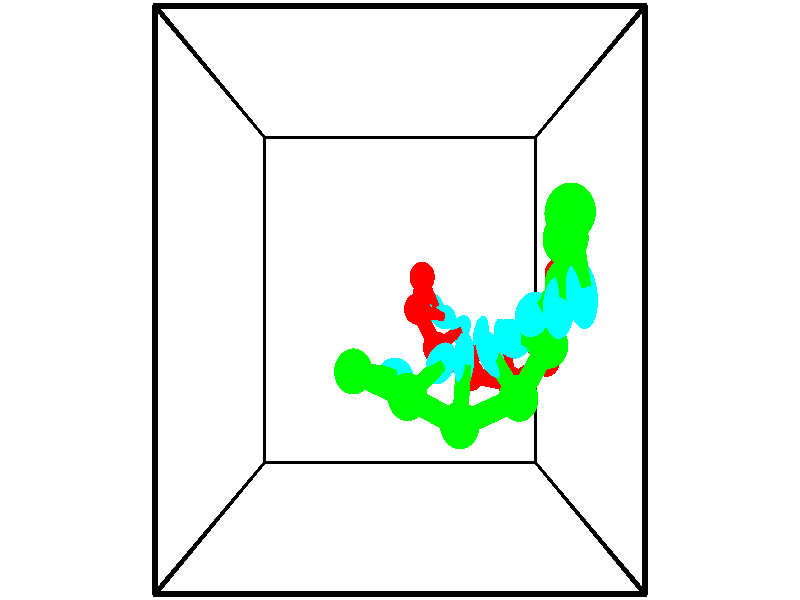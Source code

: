 // switches for output
#declare DRAW_BASES = 1; // possible values are 0, 1; only relevant for DNA ribbons
#declare DRAW_BASES_TYPE = 3; // possible values are 1, 2, 3; only relevant for DNA ribbons
#declare DRAW_FOG = 0; // set to 1 to enable fog

#include "colors.inc"

#include "transforms.inc"
background { rgb <1, 1, 1>}

#default {
   normal{
       ripples 0.25
       frequency 0.20
       turbulence 0.2
       lambda 5
   }
	finish {
		phong 0.1
		phong_size 40.
	}
}

// original window dimensions: 1024x640


// camera settings

camera {
	sky <-0, 1, 0>
	up <-0, 1, 0>
	right 1.6 * <1, 0, 0>
	location <2.5, 2.5, 11.1562>
	look_at <2.5, 2.5, 2.5>
	direction <0, 0, -8.6562>
	angle 67.0682
}


# declare cpy_camera_pos = <2.5, 2.5, 11.1562>;
# if (DRAW_FOG = 1)
fog {
	fog_type 2
	up vnormalize(cpy_camera_pos)
	color rgbt<1,1,1,0.3>
	distance 1e-5
	fog_alt 3e-3
	fog_offset 4
}
# end


// LIGHTS

# declare lum = 6;
global_settings {
	ambient_light rgb lum * <0.05, 0.05, 0.05>
	max_trace_level 15
}# declare cpy_direct_light_amount = 0.25;
light_source
{	1000 * <-1, -1, 1>,
	rgb lum * cpy_direct_light_amount
	parallel
}

light_source
{	1000 * <1, 1, -1>,
	rgb lum * cpy_direct_light_amount
	parallel
}

// strand 0

// nucleotide -1

// particle -1
sphere {
	<5.257275, 2.868148, 0.714559> 0.250000
	pigment { color rgbt <1,0,0,0> }
	no_shadow
}
cylinder {
	<5.217285, 2.516068, 0.900139>,  <5.193292, 2.304819, 1.011487>, 0.100000
	pigment { color rgbt <1,0,0,0> }
	no_shadow
}
cylinder {
	<5.217285, 2.516068, 0.900139>,  <5.257275, 2.868148, 0.714559>, 0.100000
	pigment { color rgbt <1,0,0,0> }
	no_shadow
}

// particle -1
sphere {
	<5.217285, 2.516068, 0.900139> 0.100000
	pigment { color rgbt <1,0,0,0> }
	no_shadow
}
sphere {
	0, 1
	scale<0.080000,0.200000,0.300000>
	matrix <-0.770240, -0.226716, -0.596096,
		0.629870, -0.416947, -0.655301,
		-0.099973, -0.880202, 0.463950,
		5.187293, 2.252007, 1.039324>
	pigment { color rgbt <0,1,1,0> }
	no_shadow
}
cylinder {
	<5.320574, 2.369722, 0.207440>,  <5.257275, 2.868148, 0.714559>, 0.130000
	pigment { color rgbt <1,0,0,0> }
	no_shadow
}

// nucleotide -1

// particle -1
sphere {
	<5.320574, 2.369722, 0.207440> 0.250000
	pigment { color rgbt <1,0,0,0> }
	no_shadow
}
cylinder {
	<5.093657, 2.203157, 0.491632>,  <4.957506, 2.103219, 0.662146>, 0.100000
	pigment { color rgbt <1,0,0,0> }
	no_shadow
}
cylinder {
	<5.093657, 2.203157, 0.491632>,  <5.320574, 2.369722, 0.207440>, 0.100000
	pigment { color rgbt <1,0,0,0> }
	no_shadow
}

// particle -1
sphere {
	<5.093657, 2.203157, 0.491632> 0.100000
	pigment { color rgbt <1,0,0,0> }
	no_shadow
}
sphere {
	0, 1
	scale<0.080000,0.200000,0.300000>
	matrix <-0.680709, -0.248445, -0.689137,
		0.463480, -0.874572, -0.142515,
		-0.567293, -0.416413, 0.710478,
		4.923469, 2.078234, 0.704775>
	pigment { color rgbt <0,1,1,0> }
	no_shadow
}
cylinder {
	<5.166628, 1.581726, 0.123744>,  <5.320574, 2.369722, 0.207440>, 0.130000
	pigment { color rgbt <1,0,0,0> }
	no_shadow
}

// nucleotide -1

// particle -1
sphere {
	<5.166628, 1.581726, 0.123744> 0.250000
	pigment { color rgbt <1,0,0,0> }
	no_shadow
}
cylinder {
	<4.871660, 1.790762, 0.294910>,  <4.694680, 1.916183, 0.397611>, 0.100000
	pigment { color rgbt <1,0,0,0> }
	no_shadow
}
cylinder {
	<4.871660, 1.790762, 0.294910>,  <5.166628, 1.581726, 0.123744>, 0.100000
	pigment { color rgbt <1,0,0,0> }
	no_shadow
}

// particle -1
sphere {
	<4.871660, 1.790762, 0.294910> 0.100000
	pigment { color rgbt <1,0,0,0> }
	no_shadow
}
sphere {
	0, 1
	scale<0.080000,0.200000,0.300000>
	matrix <-0.607282, -0.235643, -0.758736,
		-0.295678, -0.819369, 0.491130,
		-0.737416, 0.522596, 0.427914,
		4.650434, 1.947539, 0.423286>
	pigment { color rgbt <0,1,1,0> }
	no_shadow
}
cylinder {
	<4.523912, 1.243013, 0.204236>,  <5.166628, 1.581726, 0.123744>, 0.130000
	pigment { color rgbt <1,0,0,0> }
	no_shadow
}

// nucleotide -1

// particle -1
sphere {
	<4.523912, 1.243013, 0.204236> 0.250000
	pigment { color rgbt <1,0,0,0> }
	no_shadow
}
cylinder {
	<4.441900, 1.631998, 0.159911>,  <4.392693, 1.865389, 0.133316>, 0.100000
	pigment { color rgbt <1,0,0,0> }
	no_shadow
}
cylinder {
	<4.441900, 1.631998, 0.159911>,  <4.523912, 1.243013, 0.204236>, 0.100000
	pigment { color rgbt <1,0,0,0> }
	no_shadow
}

// particle -1
sphere {
	<4.441900, 1.631998, 0.159911> 0.100000
	pigment { color rgbt <1,0,0,0> }
	no_shadow
}
sphere {
	0, 1
	scale<0.080000,0.200000,0.300000>
	matrix <-0.563647, -0.209874, -0.798909,
		-0.800165, -0.101341, 0.591156,
		-0.205030, 0.972462, -0.110813,
		4.380391, 1.923737, 0.126667>
	pigment { color rgbt <0,1,1,0> }
	no_shadow
}
cylinder {
	<3.785669, 1.361715, 0.117288>,  <4.523912, 1.243013, 0.204236>, 0.130000
	pigment { color rgbt <1,0,0,0> }
	no_shadow
}

// nucleotide -1

// particle -1
sphere {
	<3.785669, 1.361715, 0.117288> 0.250000
	pigment { color rgbt <1,0,0,0> }
	no_shadow
}
cylinder {
	<3.915380, 1.711943, -0.025945>,  <3.993207, 1.922079, -0.111884>, 0.100000
	pigment { color rgbt <1,0,0,0> }
	no_shadow
}
cylinder {
	<3.915380, 1.711943, -0.025945>,  <3.785669, 1.361715, 0.117288>, 0.100000
	pigment { color rgbt <1,0,0,0> }
	no_shadow
}

// particle -1
sphere {
	<3.915380, 1.711943, -0.025945> 0.100000
	pigment { color rgbt <1,0,0,0> }
	no_shadow
}
sphere {
	0, 1
	scale<0.080000,0.200000,0.300000>
	matrix <-0.728107, -0.010636, -0.685382,
		-0.603907, 0.482976, 0.634059,
		0.324279, 0.875569, -0.358081,
		4.012664, 1.974613, -0.133369>
	pigment { color rgbt <0,1,1,0> }
	no_shadow
}
cylinder {
	<3.174662, 1.761275, -0.008631>,  <3.785669, 1.361715, 0.117288>, 0.130000
	pigment { color rgbt <1,0,0,0> }
	no_shadow
}

// nucleotide -1

// particle -1
sphere {
	<3.174662, 1.761275, -0.008631> 0.250000
	pigment { color rgbt <1,0,0,0> }
	no_shadow
}
cylinder {
	<3.451859, 1.918386, -0.250454>,  <3.618176, 2.012653, -0.395548>, 0.100000
	pigment { color rgbt <1,0,0,0> }
	no_shadow
}
cylinder {
	<3.451859, 1.918386, -0.250454>,  <3.174662, 1.761275, -0.008631>, 0.100000
	pigment { color rgbt <1,0,0,0> }
	no_shadow
}

// particle -1
sphere {
	<3.451859, 1.918386, -0.250454> 0.100000
	pigment { color rgbt <1,0,0,0> }
	no_shadow
}
sphere {
	0, 1
	scale<0.080000,0.200000,0.300000>
	matrix <-0.667584, 0.032987, -0.743803,
		-0.272207, 0.919041, 0.285072,
		0.692990, 0.392778, -0.604558,
		3.659756, 2.036220, -0.431821>
	pigment { color rgbt <0,1,1,0> }
	no_shadow
}
cylinder {
	<2.826305, 2.361407, -0.252230>,  <3.174662, 1.761275, -0.008631>, 0.130000
	pigment { color rgbt <1,0,0,0> }
	no_shadow
}

// nucleotide -1

// particle -1
sphere {
	<2.826305, 2.361407, -0.252230> 0.250000
	pigment { color rgbt <1,0,0,0> }
	no_shadow
}
cylinder {
	<3.134604, 2.282684, -0.494624>,  <3.319582, 2.235451, -0.640061>, 0.100000
	pigment { color rgbt <1,0,0,0> }
	no_shadow
}
cylinder {
	<3.134604, 2.282684, -0.494624>,  <2.826305, 2.361407, -0.252230>, 0.100000
	pigment { color rgbt <1,0,0,0> }
	no_shadow
}

// particle -1
sphere {
	<3.134604, 2.282684, -0.494624> 0.100000
	pigment { color rgbt <1,0,0,0> }
	no_shadow
}
sphere {
	0, 1
	scale<0.080000,0.200000,0.300000>
	matrix <-0.582256, 0.168624, -0.795327,
		0.258710, 0.965833, 0.015374,
		0.770745, -0.196807, -0.605986,
		3.365827, 2.223642, -0.676420>
	pigment { color rgbt <0,1,1,0> }
	no_shadow
}
cylinder {
	<2.937629, 2.877908, -0.765070>,  <2.826305, 2.361407, -0.252230>, 0.130000
	pigment { color rgbt <1,0,0,0> }
	no_shadow
}

// nucleotide -1

// particle -1
sphere {
	<2.937629, 2.877908, -0.765070> 0.250000
	pigment { color rgbt <1,0,0,0> }
	no_shadow
}
cylinder {
	<3.104914, 2.567371, -0.953704>,  <3.205284, 2.381049, -1.066884>, 0.100000
	pigment { color rgbt <1,0,0,0> }
	no_shadow
}
cylinder {
	<3.104914, 2.567371, -0.953704>,  <2.937629, 2.877908, -0.765070>, 0.100000
	pigment { color rgbt <1,0,0,0> }
	no_shadow
}

// particle -1
sphere {
	<3.104914, 2.567371, -0.953704> 0.100000
	pigment { color rgbt <1,0,0,0> }
	no_shadow
}
sphere {
	0, 1
	scale<0.080000,0.200000,0.300000>
	matrix <-0.568650, 0.181084, -0.802400,
		0.708333, 0.603739, -0.365736,
		0.418211, -0.776342, -0.471584,
		3.230377, 2.334469, -1.095179>
	pigment { color rgbt <0,1,1,0> }
	no_shadow
}
// strand 1

// nucleotide -1

// particle -1
sphere {
	<1.888522, 1.720514, 3.250011> 0.250000
	pigment { color rgbt <0,1,0,0> }
	no_shadow
}
cylinder {
	<2.204762, 1.671560, 3.010019>,  <2.394505, 1.642187, 2.866024>, 0.100000
	pigment { color rgbt <0,1,0,0> }
	no_shadow
}
cylinder {
	<2.204762, 1.671560, 3.010019>,  <1.888522, 1.720514, 3.250011>, 0.100000
	pigment { color rgbt <0,1,0,0> }
	no_shadow
}

// particle -1
sphere {
	<2.204762, 1.671560, 3.010019> 0.100000
	pigment { color rgbt <0,1,0,0> }
	no_shadow
}
sphere {
	0, 1
	scale<0.080000,0.200000,0.300000>
	matrix <0.609196, 0.058105, 0.790888,
		-0.061932, -0.990780, 0.120495,
		0.790598, -0.122386, -0.599981,
		2.441941, 1.634844, 2.830025>
	pigment { color rgbt <0,1,1,0> }
	no_shadow
}
cylinder {
	<2.594845, 1.488298, 3.592271>,  <1.888522, 1.720514, 3.250011>, 0.130000
	pigment { color rgbt <0,1,0,0> }
	no_shadow
}

// nucleotide -1

// particle -1
sphere {
	<2.594845, 1.488298, 3.592271> 0.250000
	pigment { color rgbt <0,1,0,0> }
	no_shadow
}
cylinder {
	<2.854210, 1.668661, 3.346916>,  <3.009829, 1.776878, 3.199703>, 0.100000
	pigment { color rgbt <0,1,0,0> }
	no_shadow
}
cylinder {
	<2.854210, 1.668661, 3.346916>,  <2.594845, 1.488298, 3.592271>, 0.100000
	pigment { color rgbt <0,1,0,0> }
	no_shadow
}

// particle -1
sphere {
	<2.854210, 1.668661, 3.346916> 0.100000
	pigment { color rgbt <0,1,0,0> }
	no_shadow
}
sphere {
	0, 1
	scale<0.080000,0.200000,0.300000>
	matrix <0.624345, 0.146066, 0.767371,
		0.435607, -0.880539, -0.186810,
		0.648413, 0.450906, -0.613388,
		3.048734, 1.803933, 3.162900>
	pigment { color rgbt <0,1,1,0> }
	no_shadow
}
cylinder {
	<3.257057, 1.175783, 3.494358>,  <2.594845, 1.488298, 3.592271>, 0.130000
	pigment { color rgbt <0,1,0,0> }
	no_shadow
}

// nucleotide -1

// particle -1
sphere {
	<3.257057, 1.175783, 3.494358> 0.250000
	pigment { color rgbt <0,1,0,0> }
	no_shadow
}
cylinder {
	<3.296970, 1.567095, 3.421683>,  <3.320918, 1.801883, 3.378078>, 0.100000
	pigment { color rgbt <0,1,0,0> }
	no_shadow
}
cylinder {
	<3.296970, 1.567095, 3.421683>,  <3.257057, 1.175783, 3.494358>, 0.100000
	pigment { color rgbt <0,1,0,0> }
	no_shadow
}

// particle -1
sphere {
	<3.296970, 1.567095, 3.421683> 0.100000
	pigment { color rgbt <0,1,0,0> }
	no_shadow
}
sphere {
	0, 1
	scale<0.080000,0.200000,0.300000>
	matrix <0.747742, 0.046743, 0.662342,
		0.656449, -0.201946, -0.726838,
		0.099782, 0.978281, -0.181688,
		3.326905, 1.860579, 3.367176>
	pigment { color rgbt <0,1,1,0> }
	no_shadow
}
cylinder {
	<4.029952, 1.443281, 3.363461>,  <3.257057, 1.175783, 3.494358>, 0.130000
	pigment { color rgbt <0,1,0,0> }
	no_shadow
}

// nucleotide -1

// particle -1
sphere {
	<4.029952, 1.443281, 3.363461> 0.250000
	pigment { color rgbt <0,1,0,0> }
	no_shadow
}
cylinder {
	<3.798805, 1.729337, 3.520761>,  <3.660117, 1.900971, 3.615140>, 0.100000
	pigment { color rgbt <0,1,0,0> }
	no_shadow
}
cylinder {
	<3.798805, 1.729337, 3.520761>,  <4.029952, 1.443281, 3.363461>, 0.100000
	pigment { color rgbt <0,1,0,0> }
	no_shadow
}

// particle -1
sphere {
	<3.798805, 1.729337, 3.520761> 0.100000
	pigment { color rgbt <0,1,0,0> }
	no_shadow
}
sphere {
	0, 1
	scale<0.080000,0.200000,0.300000>
	matrix <0.693910, 0.176892, 0.697996,
		0.429603, 0.676227, -0.598463,
		-0.577867, 0.715141, 0.393248,
		3.625445, 1.943879, 3.638735>
	pigment { color rgbt <0,1,1,0> }
	no_shadow
}
cylinder {
	<4.381910, 2.021878, 3.472867>,  <4.029952, 1.443281, 3.363461>, 0.130000
	pigment { color rgbt <0,1,0,0> }
	no_shadow
}

// nucleotide -1

// particle -1
sphere {
	<4.381910, 2.021878, 3.472867> 0.250000
	pigment { color rgbt <0,1,0,0> }
	no_shadow
}
cylinder {
	<4.077209, 2.074666, 3.726582>,  <3.894389, 2.106338, 3.878810>, 0.100000
	pigment { color rgbt <0,1,0,0> }
	no_shadow
}
cylinder {
	<4.077209, 2.074666, 3.726582>,  <4.381910, 2.021878, 3.472867>, 0.100000
	pigment { color rgbt <0,1,0,0> }
	no_shadow
}

// particle -1
sphere {
	<4.077209, 2.074666, 3.726582> 0.100000
	pigment { color rgbt <0,1,0,0> }
	no_shadow
}
sphere {
	0, 1
	scale<0.080000,0.200000,0.300000>
	matrix <0.647532, 0.186710, 0.738811,
		-0.020927, 0.973511, -0.227681,
		-0.761751, 0.131969, 0.634287,
		3.848684, 2.114256, 3.916867>
	pigment { color rgbt <0,1,1,0> }
	no_shadow
}
cylinder {
	<4.518151, 2.668816, 3.814053>,  <4.381910, 2.021878, 3.472867>, 0.130000
	pigment { color rgbt <0,1,0,0> }
	no_shadow
}

// nucleotide -1

// particle -1
sphere {
	<4.518151, 2.668816, 3.814053> 0.250000
	pigment { color rgbt <0,1,0,0> }
	no_shadow
}
cylinder {
	<4.239529, 2.495060, 4.042480>,  <4.072355, 2.390807, 4.179536>, 0.100000
	pigment { color rgbt <0,1,0,0> }
	no_shadow
}
cylinder {
	<4.239529, 2.495060, 4.042480>,  <4.518151, 2.668816, 3.814053>, 0.100000
	pigment { color rgbt <0,1,0,0> }
	no_shadow
}

// particle -1
sphere {
	<4.239529, 2.495060, 4.042480> 0.100000
	pigment { color rgbt <0,1,0,0> }
	no_shadow
}
sphere {
	0, 1
	scale<0.080000,0.200000,0.300000>
	matrix <0.485404, 0.300835, 0.820903,
		-0.528387, 0.849002, 0.001306,
		-0.696555, -0.434388, 0.571067,
		4.030562, 2.364744, 4.213800>
	pigment { color rgbt <0,1,1,0> }
	no_shadow
}
cylinder {
	<4.363507, 3.076221, 4.354615>,  <4.518151, 2.668816, 3.814053>, 0.130000
	pigment { color rgbt <0,1,0,0> }
	no_shadow
}

// nucleotide -1

// particle -1
sphere {
	<4.363507, 3.076221, 4.354615> 0.250000
	pigment { color rgbt <0,1,0,0> }
	no_shadow
}
cylinder {
	<4.284161, 2.709908, 4.494324>,  <4.236553, 2.490119, 4.578150>, 0.100000
	pigment { color rgbt <0,1,0,0> }
	no_shadow
}
cylinder {
	<4.284161, 2.709908, 4.494324>,  <4.363507, 3.076221, 4.354615>, 0.100000
	pigment { color rgbt <0,1,0,0> }
	no_shadow
}

// particle -1
sphere {
	<4.284161, 2.709908, 4.494324> 0.100000
	pigment { color rgbt <0,1,0,0> }
	no_shadow
}
sphere {
	0, 1
	scale<0.080000,0.200000,0.300000>
	matrix <0.438364, 0.235832, 0.867306,
		-0.876635, 0.325152, 0.354665,
		-0.198365, -0.915783, 0.349274,
		4.224651, 2.435173, 4.599106>
	pigment { color rgbt <0,1,1,0> }
	no_shadow
}
cylinder {
	<4.216632, 3.236100, 5.057757>,  <4.363507, 3.076221, 4.354615>, 0.130000
	pigment { color rgbt <0,1,0,0> }
	no_shadow
}

// nucleotide -1

// particle -1
sphere {
	<4.216632, 3.236100, 5.057757> 0.250000
	pigment { color rgbt <0,1,0,0> }
	no_shadow
}
cylinder {
	<4.293720, 2.844404, 5.032625>,  <4.339973, 2.609387, 5.017545>, 0.100000
	pigment { color rgbt <0,1,0,0> }
	no_shadow
}
cylinder {
	<4.293720, 2.844404, 5.032625>,  <4.216632, 3.236100, 5.057757>, 0.100000
	pigment { color rgbt <0,1,0,0> }
	no_shadow
}

// particle -1
sphere {
	<4.293720, 2.844404, 5.032625> 0.100000
	pigment { color rgbt <0,1,0,0> }
	no_shadow
}
sphere {
	0, 1
	scale<0.080000,0.200000,0.300000>
	matrix <0.467340, 0.035296, 0.883373,
		-0.862816, -0.199608, 0.464440,
		0.192721, -0.979240, -0.062831,
		4.351537, 2.550632, 5.013775>
	pigment { color rgbt <0,1,1,0> }
	no_shadow
}
// box output
cylinder {
	<0.000000, 0.000000, 0.000000>,  <5.000000, 0.000000, 0.000000>, 0.025000
	pigment { color rgbt <0,0,0,0> }
	no_shadow
}
cylinder {
	<0.000000, 0.000000, 0.000000>,  <0.000000, 5.000000, 0.000000>, 0.025000
	pigment { color rgbt <0,0,0,0> }
	no_shadow
}
cylinder {
	<0.000000, 0.000000, 0.000000>,  <0.000000, 0.000000, 5.000000>, 0.025000
	pigment { color rgbt <0,0,0,0> }
	no_shadow
}
cylinder {
	<5.000000, 5.000000, 5.000000>,  <0.000000, 5.000000, 5.000000>, 0.025000
	pigment { color rgbt <0,0,0,0> }
	no_shadow
}
cylinder {
	<5.000000, 5.000000, 5.000000>,  <5.000000, 0.000000, 5.000000>, 0.025000
	pigment { color rgbt <0,0,0,0> }
	no_shadow
}
cylinder {
	<5.000000, 5.000000, 5.000000>,  <5.000000, 5.000000, 0.000000>, 0.025000
	pigment { color rgbt <0,0,0,0> }
	no_shadow
}
cylinder {
	<0.000000, 0.000000, 5.000000>,  <0.000000, 5.000000, 5.000000>, 0.025000
	pigment { color rgbt <0,0,0,0> }
	no_shadow
}
cylinder {
	<0.000000, 0.000000, 5.000000>,  <5.000000, 0.000000, 5.000000>, 0.025000
	pigment { color rgbt <0,0,0,0> }
	no_shadow
}
cylinder {
	<5.000000, 5.000000, 0.000000>,  <0.000000, 5.000000, 0.000000>, 0.025000
	pigment { color rgbt <0,0,0,0> }
	no_shadow
}
cylinder {
	<5.000000, 5.000000, 0.000000>,  <5.000000, 0.000000, 0.000000>, 0.025000
	pigment { color rgbt <0,0,0,0> }
	no_shadow
}
cylinder {
	<5.000000, 0.000000, 5.000000>,  <5.000000, 0.000000, 0.000000>, 0.025000
	pigment { color rgbt <0,0,0,0> }
	no_shadow
}
cylinder {
	<0.000000, 5.000000, 0.000000>,  <0.000000, 5.000000, 5.000000>, 0.025000
	pigment { color rgbt <0,0,0,0> }
	no_shadow
}
// end of box output
